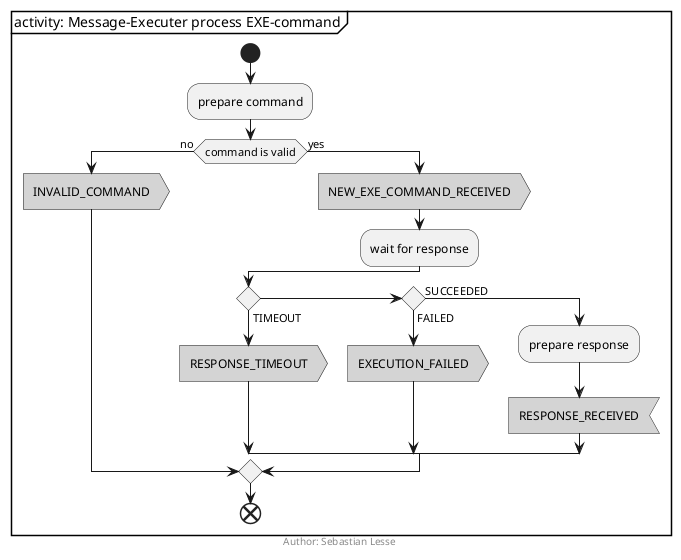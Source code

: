 @startuml

skinparam monochrome true

partition "activity: Message-Executer process EXE-command" {
start

:prepare command;

if (command is valid) then (no)
	#pink:INVALID_COMMAND>

else (yes)

	#pink:NEW_EXE_COMMAND_RECEIVED>
	:wait for response;

	if () then (TIMEOUT)
		#pink:RESPONSE_TIMEOUT>
	elseif () then (FAILED)
		#pink:EXECUTION_FAILED>
	else (SUCCEEDED)
		:prepare response;
		#pink:RESPONSE_RECEIVED<
	endif
endif

end

}

footer Author: Sebastian Lesse

@enduml